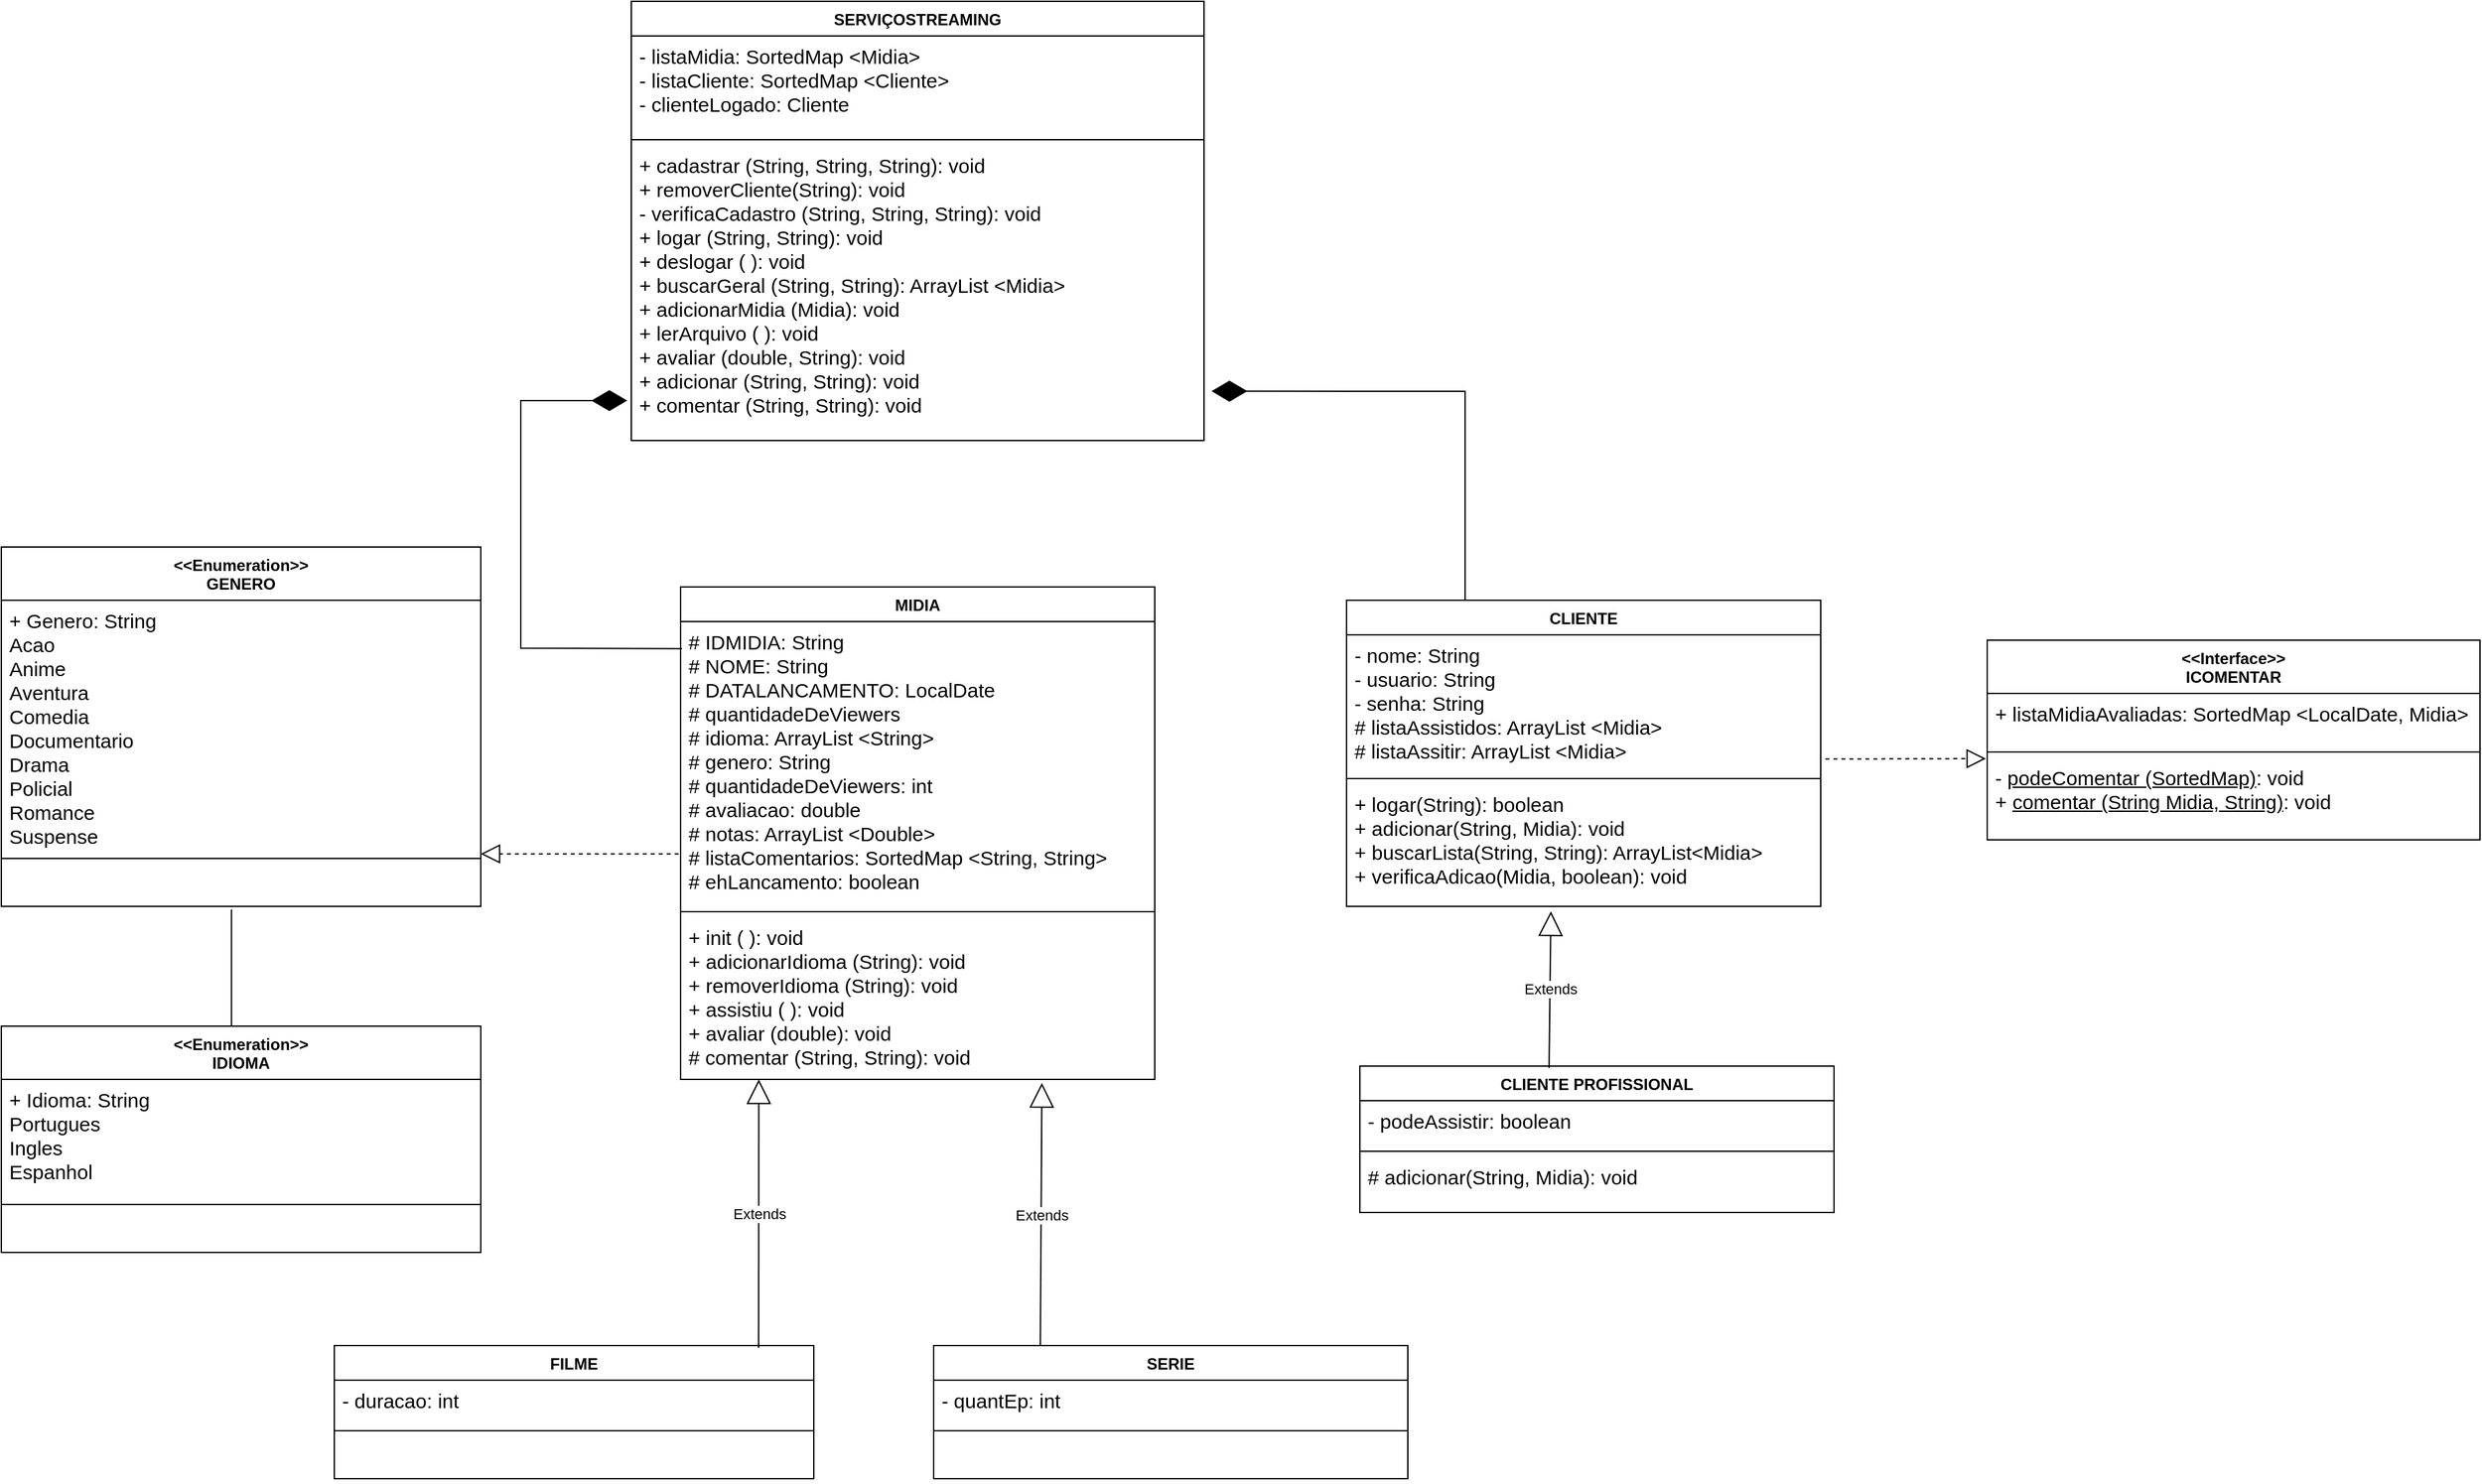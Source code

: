 <mxfile version="21.4.0" type="device">
  <diagram name="Página-1" id="eROC1bd-OhnBSgrYp7Qa">
    <mxGraphModel dx="2041" dy="1814" grid="1" gridSize="10" guides="1" tooltips="1" connect="1" arrows="1" fold="1" page="1" pageScale="1" pageWidth="827" pageHeight="1169" math="0" shadow="0">
      <root>
        <mxCell id="0" />
        <mxCell id="1" parent="0" />
        <mxCell id="6WMR4fNAvb4UTYd0s1h1-1" value="CLIENTE" style="swimlane;fontStyle=1;align=center;verticalAlign=top;childLayout=stackLayout;horizontal=1;startSize=26;horizontalStack=0;resizeParent=1;resizeParentMax=0;resizeLast=0;collapsible=1;marginBottom=0;whiteSpace=wrap;html=1;" parent="1" vertex="1">
          <mxGeometry x="760" y="320" width="356" height="230" as="geometry" />
        </mxCell>
        <mxCell id="6WMR4fNAvb4UTYd0s1h1-2" value="&lt;font style=&quot;font-size: 15px;&quot;&gt;- nome: String&lt;br&gt;- usuario: String&lt;br&gt;- senha: String&lt;br&gt;# listaAssistidos: ArrayList &amp;lt;Midia&amp;gt;&lt;br&gt;# listaAssitir: ArrayList &amp;lt;Midia&amp;gt;&lt;br&gt;&lt;/font&gt;" style="text;strokeColor=none;fillColor=none;align=left;verticalAlign=top;spacingLeft=4;spacingRight=4;overflow=hidden;rotatable=0;points=[[0,0.5],[1,0.5]];portConstraint=eastwest;whiteSpace=wrap;html=1;" parent="6WMR4fNAvb4UTYd0s1h1-1" vertex="1">
          <mxGeometry y="26" width="356" height="104" as="geometry" />
        </mxCell>
        <mxCell id="6WMR4fNAvb4UTYd0s1h1-3" value="" style="line;strokeWidth=1;fillColor=none;align=left;verticalAlign=middle;spacingTop=-1;spacingLeft=3;spacingRight=3;rotatable=0;labelPosition=right;points=[];portConstraint=eastwest;strokeColor=inherit;" parent="6WMR4fNAvb4UTYd0s1h1-1" vertex="1">
          <mxGeometry y="130" width="356" height="8" as="geometry" />
        </mxCell>
        <mxCell id="6WMR4fNAvb4UTYd0s1h1-4" value="&lt;font style=&quot;font-size: 15px;&quot;&gt;+ logar(String): boolean&lt;br&gt;+ adicionar(String, Midia): void&lt;br&gt;+ buscarLista(String, String): ArrayList&amp;lt;Midia&amp;gt;&amp;nbsp;&amp;nbsp;&lt;br&gt;+ verificaAdicao(Midia, boolean): void&lt;br&gt;&lt;br&gt;&lt;/font&gt;" style="text;strokeColor=none;fillColor=none;align=left;verticalAlign=top;spacingLeft=4;spacingRight=4;overflow=hidden;rotatable=0;points=[[0,0.5],[1,0.5]];portConstraint=eastwest;whiteSpace=wrap;html=1;" parent="6WMR4fNAvb4UTYd0s1h1-1" vertex="1">
          <mxGeometry y="138" width="356" height="92" as="geometry" />
        </mxCell>
        <mxCell id="6WMR4fNAvb4UTYd0s1h1-5" value="MIDIA" style="swimlane;fontStyle=1;align=center;verticalAlign=top;childLayout=stackLayout;horizontal=1;startSize=26;horizontalStack=0;resizeParent=1;resizeParentMax=0;resizeLast=0;collapsible=1;marginBottom=0;whiteSpace=wrap;html=1;" parent="1" vertex="1">
          <mxGeometry x="260" y="310" width="356" height="370" as="geometry" />
        </mxCell>
        <mxCell id="6WMR4fNAvb4UTYd0s1h1-6" value="&lt;font style=&quot;font-size: 15px;&quot;&gt;# IDMIDIA: String&lt;br&gt;# NOME: String&lt;br&gt;# DATALANCAMENTO: LocalDate&lt;br&gt;# quantidadeDeViewers&lt;br&gt;# idioma: ArrayList &amp;lt;String&amp;gt;&lt;br&gt;# genero: String&lt;br&gt;# quantidadeDeViewers: int&lt;br&gt;# avaliacao: double&lt;br&gt;# notas: ArrayList &amp;lt;Double&amp;gt;&lt;br&gt;# listaComentarios: SortedMap &amp;lt;String, String&amp;gt;&lt;br&gt;# ehLancamento: boolean&lt;br&gt;&lt;/font&gt;" style="text;strokeColor=none;fillColor=none;align=left;verticalAlign=top;spacingLeft=4;spacingRight=4;overflow=hidden;rotatable=0;points=[[0,0.5],[1,0.5]];portConstraint=eastwest;whiteSpace=wrap;html=1;" parent="6WMR4fNAvb4UTYd0s1h1-5" vertex="1">
          <mxGeometry y="26" width="356" height="214" as="geometry" />
        </mxCell>
        <mxCell id="6WMR4fNAvb4UTYd0s1h1-7" value="" style="line;strokeWidth=1;fillColor=none;align=left;verticalAlign=middle;spacingTop=-1;spacingLeft=3;spacingRight=3;rotatable=0;labelPosition=right;points=[];portConstraint=eastwest;strokeColor=inherit;" parent="6WMR4fNAvb4UTYd0s1h1-5" vertex="1">
          <mxGeometry y="240" width="356" height="8" as="geometry" />
        </mxCell>
        <mxCell id="6WMR4fNAvb4UTYd0s1h1-8" value="&lt;font style=&quot;font-size: 15px;&quot;&gt;+ init ( ): void&lt;br&gt;+ adicionarIdioma (String): void&lt;br&gt;+ removerIdioma (String): void&lt;br&gt;+ assistiu ( ): void&lt;br&gt;+ avaliar (double): void&lt;br&gt;# comentar (String, String): void&lt;br&gt;&lt;br&gt;&lt;/font&gt;" style="text;strokeColor=none;fillColor=none;align=left;verticalAlign=top;spacingLeft=4;spacingRight=4;overflow=hidden;rotatable=0;points=[[0,0.5],[1,0.5]];portConstraint=eastwest;whiteSpace=wrap;html=1;" parent="6WMR4fNAvb4UTYd0s1h1-5" vertex="1">
          <mxGeometry y="248" width="356" height="122" as="geometry" />
        </mxCell>
        <mxCell id="6WMR4fNAvb4UTYd0s1h1-9" value="SERVIÇOSTREAMING" style="swimlane;fontStyle=1;align=center;verticalAlign=top;childLayout=stackLayout;horizontal=1;startSize=26;horizontalStack=0;resizeParent=1;resizeParentMax=0;resizeLast=0;collapsible=1;marginBottom=0;whiteSpace=wrap;html=1;" parent="1" vertex="1">
          <mxGeometry x="223" y="-130" width="430" height="330" as="geometry" />
        </mxCell>
        <mxCell id="6WMR4fNAvb4UTYd0s1h1-10" value="&lt;font style=&quot;font-size: 15px;&quot;&gt;- listaMidia: SortedMap &amp;lt;Midia&amp;gt;&lt;br&gt;- listaCliente: SortedMap &amp;lt;Cliente&amp;gt;&lt;br&gt;- clienteLogado: Cliente&lt;br&gt;&lt;/font&gt;" style="text;strokeColor=none;fillColor=none;align=left;verticalAlign=top;spacingLeft=4;spacingRight=4;overflow=hidden;rotatable=0;points=[[0,0.5],[1,0.5]];portConstraint=eastwest;whiteSpace=wrap;html=1;" parent="6WMR4fNAvb4UTYd0s1h1-9" vertex="1">
          <mxGeometry y="26" width="430" height="74" as="geometry" />
        </mxCell>
        <mxCell id="6WMR4fNAvb4UTYd0s1h1-11" value="" style="line;strokeWidth=1;fillColor=none;align=left;verticalAlign=middle;spacingTop=-1;spacingLeft=3;spacingRight=3;rotatable=0;labelPosition=right;points=[];portConstraint=eastwest;strokeColor=inherit;" parent="6WMR4fNAvb4UTYd0s1h1-9" vertex="1">
          <mxGeometry y="100" width="430" height="8" as="geometry" />
        </mxCell>
        <mxCell id="6WMR4fNAvb4UTYd0s1h1-12" value="&lt;font style=&quot;font-size: 15px;&quot;&gt;+ cadastrar (String, String, String): void&lt;br&gt;+ removerCliente(String): void&lt;br&gt;- verificaCadastro (String, String, String): void&lt;br&gt;+ logar (String, String): void&lt;br&gt;+ deslogar ( ): void&lt;br&gt;+ buscarGeral (String, String): ArrayList &amp;lt;Midia&amp;gt;&lt;br&gt;+ adicionarMidia (Midia): void&lt;br&gt;+ lerArquivo ( ): void&lt;br&gt;+ avaliar (double, String): void&lt;br&gt;+ adicionar (String, String): void&lt;br&gt;+ comentar (String, String): void&lt;br&gt;&lt;br&gt;&lt;/font&gt;" style="text;strokeColor=none;fillColor=none;align=left;verticalAlign=top;spacingLeft=4;spacingRight=4;overflow=hidden;rotatable=0;points=[[0,0.5],[1,0.5]];portConstraint=eastwest;whiteSpace=wrap;html=1;" parent="6WMR4fNAvb4UTYd0s1h1-9" vertex="1">
          <mxGeometry y="108" width="430" height="222" as="geometry" />
        </mxCell>
        <mxCell id="7uussgAP1SrnM90ftZ5C-1" value="&amp;lt;&amp;lt;Interface&amp;gt;&amp;gt;&lt;br&gt;ICOMENTAR" style="swimlane;fontStyle=1;align=center;verticalAlign=top;childLayout=stackLayout;horizontal=1;startSize=40;horizontalStack=0;resizeParent=1;resizeParentMax=0;resizeLast=0;collapsible=1;marginBottom=0;whiteSpace=wrap;html=1;" vertex="1" parent="1">
          <mxGeometry x="1241" y="350" width="370" height="150" as="geometry" />
        </mxCell>
        <mxCell id="7uussgAP1SrnM90ftZ5C-2" value="&lt;font style=&quot;font-size: 15px;&quot;&gt;+ listaMidiaAvaliadas: SortedMap &amp;lt;LocalDate, Midia&amp;gt;&lt;br&gt;&lt;/font&gt;" style="text;strokeColor=none;fillColor=none;align=left;verticalAlign=top;spacingLeft=4;spacingRight=4;overflow=hidden;rotatable=0;points=[[0,0.5],[1,0.5]];portConstraint=eastwest;whiteSpace=wrap;html=1;" vertex="1" parent="7uussgAP1SrnM90ftZ5C-1">
          <mxGeometry y="40" width="370" height="40" as="geometry" />
        </mxCell>
        <mxCell id="7uussgAP1SrnM90ftZ5C-3" value="" style="line;strokeWidth=1;fillColor=none;align=left;verticalAlign=middle;spacingTop=-1;spacingLeft=3;spacingRight=3;rotatable=0;labelPosition=right;points=[];portConstraint=eastwest;strokeColor=inherit;" vertex="1" parent="7uussgAP1SrnM90ftZ5C-1">
          <mxGeometry y="80" width="370" height="8" as="geometry" />
        </mxCell>
        <mxCell id="7uussgAP1SrnM90ftZ5C-4" value="&lt;font style=&quot;font-size: 15px;&quot;&gt;- &lt;u&gt;podeComentar (SortedMap)&lt;/u&gt;: void&lt;br&gt;+ &lt;u&gt;comentar (String Midia, String)&lt;/u&gt;: void&lt;br&gt;&lt;/font&gt;" style="text;strokeColor=none;fillColor=none;align=left;verticalAlign=top;spacingLeft=4;spacingRight=4;overflow=hidden;rotatable=0;points=[[0,0.5],[1,0.5]];portConstraint=eastwest;whiteSpace=wrap;html=1;" vertex="1" parent="7uussgAP1SrnM90ftZ5C-1">
          <mxGeometry y="88" width="370" height="62" as="geometry" />
        </mxCell>
        <mxCell id="7uussgAP1SrnM90ftZ5C-9" value="CLIENTE PROFISSIONAL" style="swimlane;fontStyle=1;align=center;verticalAlign=top;childLayout=stackLayout;horizontal=1;startSize=26;horizontalStack=0;resizeParent=1;resizeParentMax=0;resizeLast=0;collapsible=1;marginBottom=0;whiteSpace=wrap;html=1;" vertex="1" parent="1">
          <mxGeometry x="770" y="670" width="356" height="110" as="geometry" />
        </mxCell>
        <mxCell id="7uussgAP1SrnM90ftZ5C-10" value="&lt;font style=&quot;font-size: 15px;&quot;&gt;- podeAssistir: boolean&lt;br&gt;&lt;/font&gt;" style="text;strokeColor=none;fillColor=none;align=left;verticalAlign=top;spacingLeft=4;spacingRight=4;overflow=hidden;rotatable=0;points=[[0,0.5],[1,0.5]];portConstraint=eastwest;whiteSpace=wrap;html=1;" vertex="1" parent="7uussgAP1SrnM90ftZ5C-9">
          <mxGeometry y="26" width="356" height="34" as="geometry" />
        </mxCell>
        <mxCell id="7uussgAP1SrnM90ftZ5C-11" value="" style="line;strokeWidth=1;fillColor=none;align=left;verticalAlign=middle;spacingTop=-1;spacingLeft=3;spacingRight=3;rotatable=0;labelPosition=right;points=[];portConstraint=eastwest;strokeColor=inherit;" vertex="1" parent="7uussgAP1SrnM90ftZ5C-9">
          <mxGeometry y="60" width="356" height="8" as="geometry" />
        </mxCell>
        <mxCell id="7uussgAP1SrnM90ftZ5C-12" value="&lt;font style=&quot;font-size: 15px;&quot;&gt;# adicionar(String, Midia): void&lt;br&gt;&lt;br&gt;&lt;/font&gt;" style="text;strokeColor=none;fillColor=none;align=left;verticalAlign=top;spacingLeft=4;spacingRight=4;overflow=hidden;rotatable=0;points=[[0,0.5],[1,0.5]];portConstraint=eastwest;whiteSpace=wrap;html=1;" vertex="1" parent="7uussgAP1SrnM90ftZ5C-9">
          <mxGeometry y="68" width="356" height="42" as="geometry" />
        </mxCell>
        <mxCell id="7uussgAP1SrnM90ftZ5C-13" value="FILME" style="swimlane;fontStyle=1;align=center;verticalAlign=top;childLayout=stackLayout;horizontal=1;startSize=26;horizontalStack=0;resizeParent=1;resizeParentMax=0;resizeLast=0;collapsible=1;marginBottom=0;whiteSpace=wrap;html=1;" vertex="1" parent="1">
          <mxGeometry y="880" width="360" height="100" as="geometry" />
        </mxCell>
        <mxCell id="7uussgAP1SrnM90ftZ5C-14" value="&lt;font style=&quot;font-size: 15px;&quot;&gt;- duracao: int&lt;br&gt;&lt;/font&gt;" style="text;strokeColor=none;fillColor=none;align=left;verticalAlign=top;spacingLeft=4;spacingRight=4;overflow=hidden;rotatable=0;points=[[0,0.5],[1,0.5]];portConstraint=eastwest;whiteSpace=wrap;html=1;" vertex="1" parent="7uussgAP1SrnM90ftZ5C-13">
          <mxGeometry y="26" width="360" height="34" as="geometry" />
        </mxCell>
        <mxCell id="7uussgAP1SrnM90ftZ5C-15" value="" style="line;strokeWidth=1;fillColor=none;align=left;verticalAlign=middle;spacingTop=-1;spacingLeft=3;spacingRight=3;rotatable=0;labelPosition=right;points=[];portConstraint=eastwest;strokeColor=inherit;" vertex="1" parent="7uussgAP1SrnM90ftZ5C-13">
          <mxGeometry y="60" width="360" height="8" as="geometry" />
        </mxCell>
        <mxCell id="7uussgAP1SrnM90ftZ5C-16" value="&lt;font style=&quot;font-size: 15px;&quot;&gt;&lt;br&gt;&lt;/font&gt;" style="text;strokeColor=none;fillColor=none;align=left;verticalAlign=top;spacingLeft=4;spacingRight=4;overflow=hidden;rotatable=0;points=[[0,0.5],[1,0.5]];portConstraint=eastwest;whiteSpace=wrap;html=1;" vertex="1" parent="7uussgAP1SrnM90ftZ5C-13">
          <mxGeometry y="68" width="360" height="32" as="geometry" />
        </mxCell>
        <mxCell id="7uussgAP1SrnM90ftZ5C-17" value="&amp;lt;&amp;lt;Enumeration&amp;gt;&amp;gt;&lt;br&gt;GENERO" style="swimlane;fontStyle=1;align=center;verticalAlign=top;childLayout=stackLayout;horizontal=1;startSize=40;horizontalStack=0;resizeParent=1;resizeParentMax=0;resizeLast=0;collapsible=1;marginBottom=0;whiteSpace=wrap;html=1;" vertex="1" parent="1">
          <mxGeometry x="-250" y="280" width="360" height="270" as="geometry" />
        </mxCell>
        <mxCell id="7uussgAP1SrnM90ftZ5C-18" value="&lt;font style=&quot;font-size: 15px;&quot;&gt;+ Genero: String&lt;br&gt;Acao&lt;br&gt;Anime&lt;br&gt;Aventura&lt;br&gt;Comedia&lt;br&gt;Documentario&lt;br&gt;Drama&lt;br&gt;Policial&lt;br&gt;Romance&lt;br&gt;Suspense&lt;br&gt;&lt;br&gt;&lt;br&gt;&lt;br&gt;&lt;br&gt;&lt;/font&gt;" style="text;strokeColor=none;fillColor=none;align=left;verticalAlign=top;spacingLeft=4;spacingRight=4;overflow=hidden;rotatable=0;points=[[0,0.5],[1,0.5]];portConstraint=eastwest;whiteSpace=wrap;html=1;" vertex="1" parent="7uussgAP1SrnM90ftZ5C-17">
          <mxGeometry y="40" width="360" height="190" as="geometry" />
        </mxCell>
        <mxCell id="7uussgAP1SrnM90ftZ5C-19" value="" style="line;strokeWidth=1;fillColor=none;align=left;verticalAlign=middle;spacingTop=-1;spacingLeft=3;spacingRight=3;rotatable=0;labelPosition=right;points=[];portConstraint=eastwest;strokeColor=inherit;" vertex="1" parent="7uussgAP1SrnM90ftZ5C-17">
          <mxGeometry y="230" width="360" height="8" as="geometry" />
        </mxCell>
        <mxCell id="7uussgAP1SrnM90ftZ5C-20" value="&lt;font style=&quot;font-size: 15px;&quot;&gt;&lt;br&gt;&lt;/font&gt;" style="text;strokeColor=none;fillColor=none;align=left;verticalAlign=top;spacingLeft=4;spacingRight=4;overflow=hidden;rotatable=0;points=[[0,0.5],[1,0.5]];portConstraint=eastwest;whiteSpace=wrap;html=1;" vertex="1" parent="7uussgAP1SrnM90ftZ5C-17">
          <mxGeometry y="238" width="360" height="32" as="geometry" />
        </mxCell>
        <mxCell id="7uussgAP1SrnM90ftZ5C-21" value="&amp;lt;&amp;lt;Enumeration&amp;gt;&amp;gt;&lt;br&gt;IDIOMA" style="swimlane;fontStyle=1;align=center;verticalAlign=top;childLayout=stackLayout;horizontal=1;startSize=40;horizontalStack=0;resizeParent=1;resizeParentMax=0;resizeLast=0;collapsible=1;marginBottom=0;whiteSpace=wrap;html=1;" vertex="1" parent="1">
          <mxGeometry x="-250" y="640" width="360" height="170" as="geometry" />
        </mxCell>
        <mxCell id="7uussgAP1SrnM90ftZ5C-22" value="&lt;font style=&quot;font-size: 15px;&quot;&gt;+ Idioma: String&lt;br&gt;Portugues&lt;br&gt;Ingles&lt;br&gt;Espanhol&lt;br&gt;&lt;/font&gt;" style="text;strokeColor=none;fillColor=none;align=left;verticalAlign=top;spacingLeft=4;spacingRight=4;overflow=hidden;rotatable=0;points=[[0,0.5],[1,0.5]];portConstraint=eastwest;whiteSpace=wrap;html=1;" vertex="1" parent="7uussgAP1SrnM90ftZ5C-21">
          <mxGeometry y="40" width="360" height="90" as="geometry" />
        </mxCell>
        <mxCell id="7uussgAP1SrnM90ftZ5C-23" value="" style="line;strokeWidth=1;fillColor=none;align=left;verticalAlign=middle;spacingTop=-1;spacingLeft=3;spacingRight=3;rotatable=0;labelPosition=right;points=[];portConstraint=eastwest;strokeColor=inherit;" vertex="1" parent="7uussgAP1SrnM90ftZ5C-21">
          <mxGeometry y="130" width="360" height="8" as="geometry" />
        </mxCell>
        <mxCell id="7uussgAP1SrnM90ftZ5C-24" value="&lt;font style=&quot;font-size: 15px;&quot;&gt;&lt;br&gt;&lt;/font&gt;" style="text;strokeColor=none;fillColor=none;align=left;verticalAlign=top;spacingLeft=4;spacingRight=4;overflow=hidden;rotatable=0;points=[[0,0.5],[1,0.5]];portConstraint=eastwest;whiteSpace=wrap;html=1;" vertex="1" parent="7uussgAP1SrnM90ftZ5C-21">
          <mxGeometry y="138" width="360" height="32" as="geometry" />
        </mxCell>
        <mxCell id="7uussgAP1SrnM90ftZ5C-37" value="SERIE" style="swimlane;fontStyle=1;align=center;verticalAlign=top;childLayout=stackLayout;horizontal=1;startSize=26;horizontalStack=0;resizeParent=1;resizeParentMax=0;resizeLast=0;collapsible=1;marginBottom=0;whiteSpace=wrap;html=1;" vertex="1" parent="1">
          <mxGeometry x="450" y="880" width="356" height="100" as="geometry" />
        </mxCell>
        <mxCell id="7uussgAP1SrnM90ftZ5C-38" value="&lt;font style=&quot;font-size: 15px;&quot;&gt;- quantEp: int&lt;br&gt;&lt;/font&gt;" style="text;strokeColor=none;fillColor=none;align=left;verticalAlign=top;spacingLeft=4;spacingRight=4;overflow=hidden;rotatable=0;points=[[0,0.5],[1,0.5]];portConstraint=eastwest;whiteSpace=wrap;html=1;" vertex="1" parent="7uussgAP1SrnM90ftZ5C-37">
          <mxGeometry y="26" width="356" height="34" as="geometry" />
        </mxCell>
        <mxCell id="7uussgAP1SrnM90ftZ5C-39" value="" style="line;strokeWidth=1;fillColor=none;align=left;verticalAlign=middle;spacingTop=-1;spacingLeft=3;spacingRight=3;rotatable=0;labelPosition=right;points=[];portConstraint=eastwest;strokeColor=inherit;" vertex="1" parent="7uussgAP1SrnM90ftZ5C-37">
          <mxGeometry y="60" width="356" height="8" as="geometry" />
        </mxCell>
        <mxCell id="7uussgAP1SrnM90ftZ5C-40" value="&lt;font style=&quot;font-size: 15px;&quot;&gt;&lt;br&gt;&lt;/font&gt;" style="text;strokeColor=none;fillColor=none;align=left;verticalAlign=top;spacingLeft=4;spacingRight=4;overflow=hidden;rotatable=0;points=[[0,0.5],[1,0.5]];portConstraint=eastwest;whiteSpace=wrap;html=1;" vertex="1" parent="7uussgAP1SrnM90ftZ5C-37">
          <mxGeometry y="68" width="356" height="32" as="geometry" />
        </mxCell>
        <mxCell id="7uussgAP1SrnM90ftZ5C-45" value="" style="endArrow=block;dashed=1;endFill=0;endSize=12;html=1;rounded=0;exitX=1.01;exitY=0.897;exitDx=0;exitDy=0;exitPerimeter=0;" edge="1" parent="1" source="6WMR4fNAvb4UTYd0s1h1-2">
          <mxGeometry width="160" relative="1" as="geometry">
            <mxPoint x="320" y="450" as="sourcePoint" />
            <mxPoint x="1240" y="439" as="targetPoint" />
          </mxGeometry>
        </mxCell>
        <mxCell id="7uussgAP1SrnM90ftZ5C-46" value="Extends" style="endArrow=block;endSize=16;endFill=0;html=1;rounded=0;exitX=0.885;exitY=0.018;exitDx=0;exitDy=0;exitPerimeter=0;entryX=0.165;entryY=1;entryDx=0;entryDy=0;entryPerimeter=0;" edge="1" parent="1" source="7uussgAP1SrnM90ftZ5C-13" target="6WMR4fNAvb4UTYd0s1h1-8">
          <mxGeometry width="160" relative="1" as="geometry">
            <mxPoint x="660" y="320" as="sourcePoint" />
            <mxPoint x="430" y="780" as="targetPoint" />
          </mxGeometry>
        </mxCell>
        <mxCell id="7uussgAP1SrnM90ftZ5C-47" value="Extends" style="endArrow=block;endSize=16;endFill=0;html=1;rounded=0;entryX=0.762;entryY=1.022;entryDx=0;entryDy=0;entryPerimeter=0;exitX=0.225;exitY=0;exitDx=0;exitDy=0;exitPerimeter=0;" edge="1" parent="1" source="7uussgAP1SrnM90ftZ5C-37" target="6WMR4fNAvb4UTYd0s1h1-8">
          <mxGeometry width="160" relative="1" as="geometry">
            <mxPoint x="620" y="860" as="sourcePoint" />
            <mxPoint x="554" y="880" as="targetPoint" />
          </mxGeometry>
        </mxCell>
        <mxCell id="7uussgAP1SrnM90ftZ5C-48" value="" style="endArrow=diamondThin;endFill=1;endSize=24;html=1;rounded=0;entryX=1.013;entryY=0.833;entryDx=0;entryDy=0;entryPerimeter=0;exitX=0.25;exitY=0;exitDx=0;exitDy=0;" edge="1" parent="1" source="6WMR4fNAvb4UTYd0s1h1-1" target="6WMR4fNAvb4UTYd0s1h1-12">
          <mxGeometry width="160" relative="1" as="geometry">
            <mxPoint x="740" y="500" as="sourcePoint" />
            <mxPoint x="900" y="500" as="targetPoint" />
            <Array as="points">
              <mxPoint x="849" y="163" />
            </Array>
          </mxGeometry>
        </mxCell>
        <mxCell id="7uussgAP1SrnM90ftZ5C-49" value="" style="endArrow=diamondThin;endFill=1;endSize=24;html=1;rounded=0;exitX=0.003;exitY=0.095;exitDx=0;exitDy=0;exitPerimeter=0;" edge="1" parent="1" source="6WMR4fNAvb4UTYd0s1h1-6">
          <mxGeometry width="160" relative="1" as="geometry">
            <mxPoint x="220" y="430" as="sourcePoint" />
            <mxPoint x="220" y="170" as="targetPoint" />
            <Array as="points">
              <mxPoint x="140" y="356" />
              <mxPoint x="140" y="170" />
            </Array>
          </mxGeometry>
        </mxCell>
        <mxCell id="7uussgAP1SrnM90ftZ5C-50" value="Extends" style="endArrow=block;endSize=16;endFill=0;html=1;rounded=0;entryX=0.431;entryY=1.041;entryDx=0;entryDy=0;entryPerimeter=0;exitX=0.399;exitY=0.013;exitDx=0;exitDy=0;exitPerimeter=0;" edge="1" parent="1" source="7uussgAP1SrnM90ftZ5C-9" target="6WMR4fNAvb4UTYd0s1h1-4">
          <mxGeometry width="160" relative="1" as="geometry">
            <mxPoint x="540" y="890" as="sourcePoint" />
            <mxPoint x="537" y="689" as="targetPoint" />
          </mxGeometry>
        </mxCell>
        <mxCell id="7uussgAP1SrnM90ftZ5C-51" value="" style="endArrow=block;dashed=1;endFill=0;endSize=12;html=1;rounded=0;exitX=-0.004;exitY=0.816;exitDx=0;exitDy=0;exitPerimeter=0;entryX=1;entryY=1.003;entryDx=0;entryDy=0;entryPerimeter=0;" edge="1" parent="1" source="6WMR4fNAvb4UTYd0s1h1-6" target="7uussgAP1SrnM90ftZ5C-18">
          <mxGeometry width="160" relative="1" as="geometry">
            <mxPoint x="190" y="580" as="sourcePoint" />
            <mxPoint x="190" y="670" as="targetPoint" />
          </mxGeometry>
        </mxCell>
        <mxCell id="7uussgAP1SrnM90ftZ5C-56" value="" style="endArrow=none;html=1;edgeStyle=orthogonalEdgeStyle;rounded=0;exitX=0.48;exitY=1.076;exitDx=0;exitDy=0;exitPerimeter=0;entryX=0.472;entryY=0;entryDx=0;entryDy=0;entryPerimeter=0;" edge="1" parent="1" source="7uussgAP1SrnM90ftZ5C-20" target="7uussgAP1SrnM90ftZ5C-21">
          <mxGeometry relative="1" as="geometry">
            <mxPoint x="-60" y="590" as="sourcePoint" />
            <mxPoint x="120" y="600" as="targetPoint" />
            <Array as="points">
              <mxPoint x="-77" y="640" />
            </Array>
          </mxGeometry>
        </mxCell>
      </root>
    </mxGraphModel>
  </diagram>
</mxfile>
